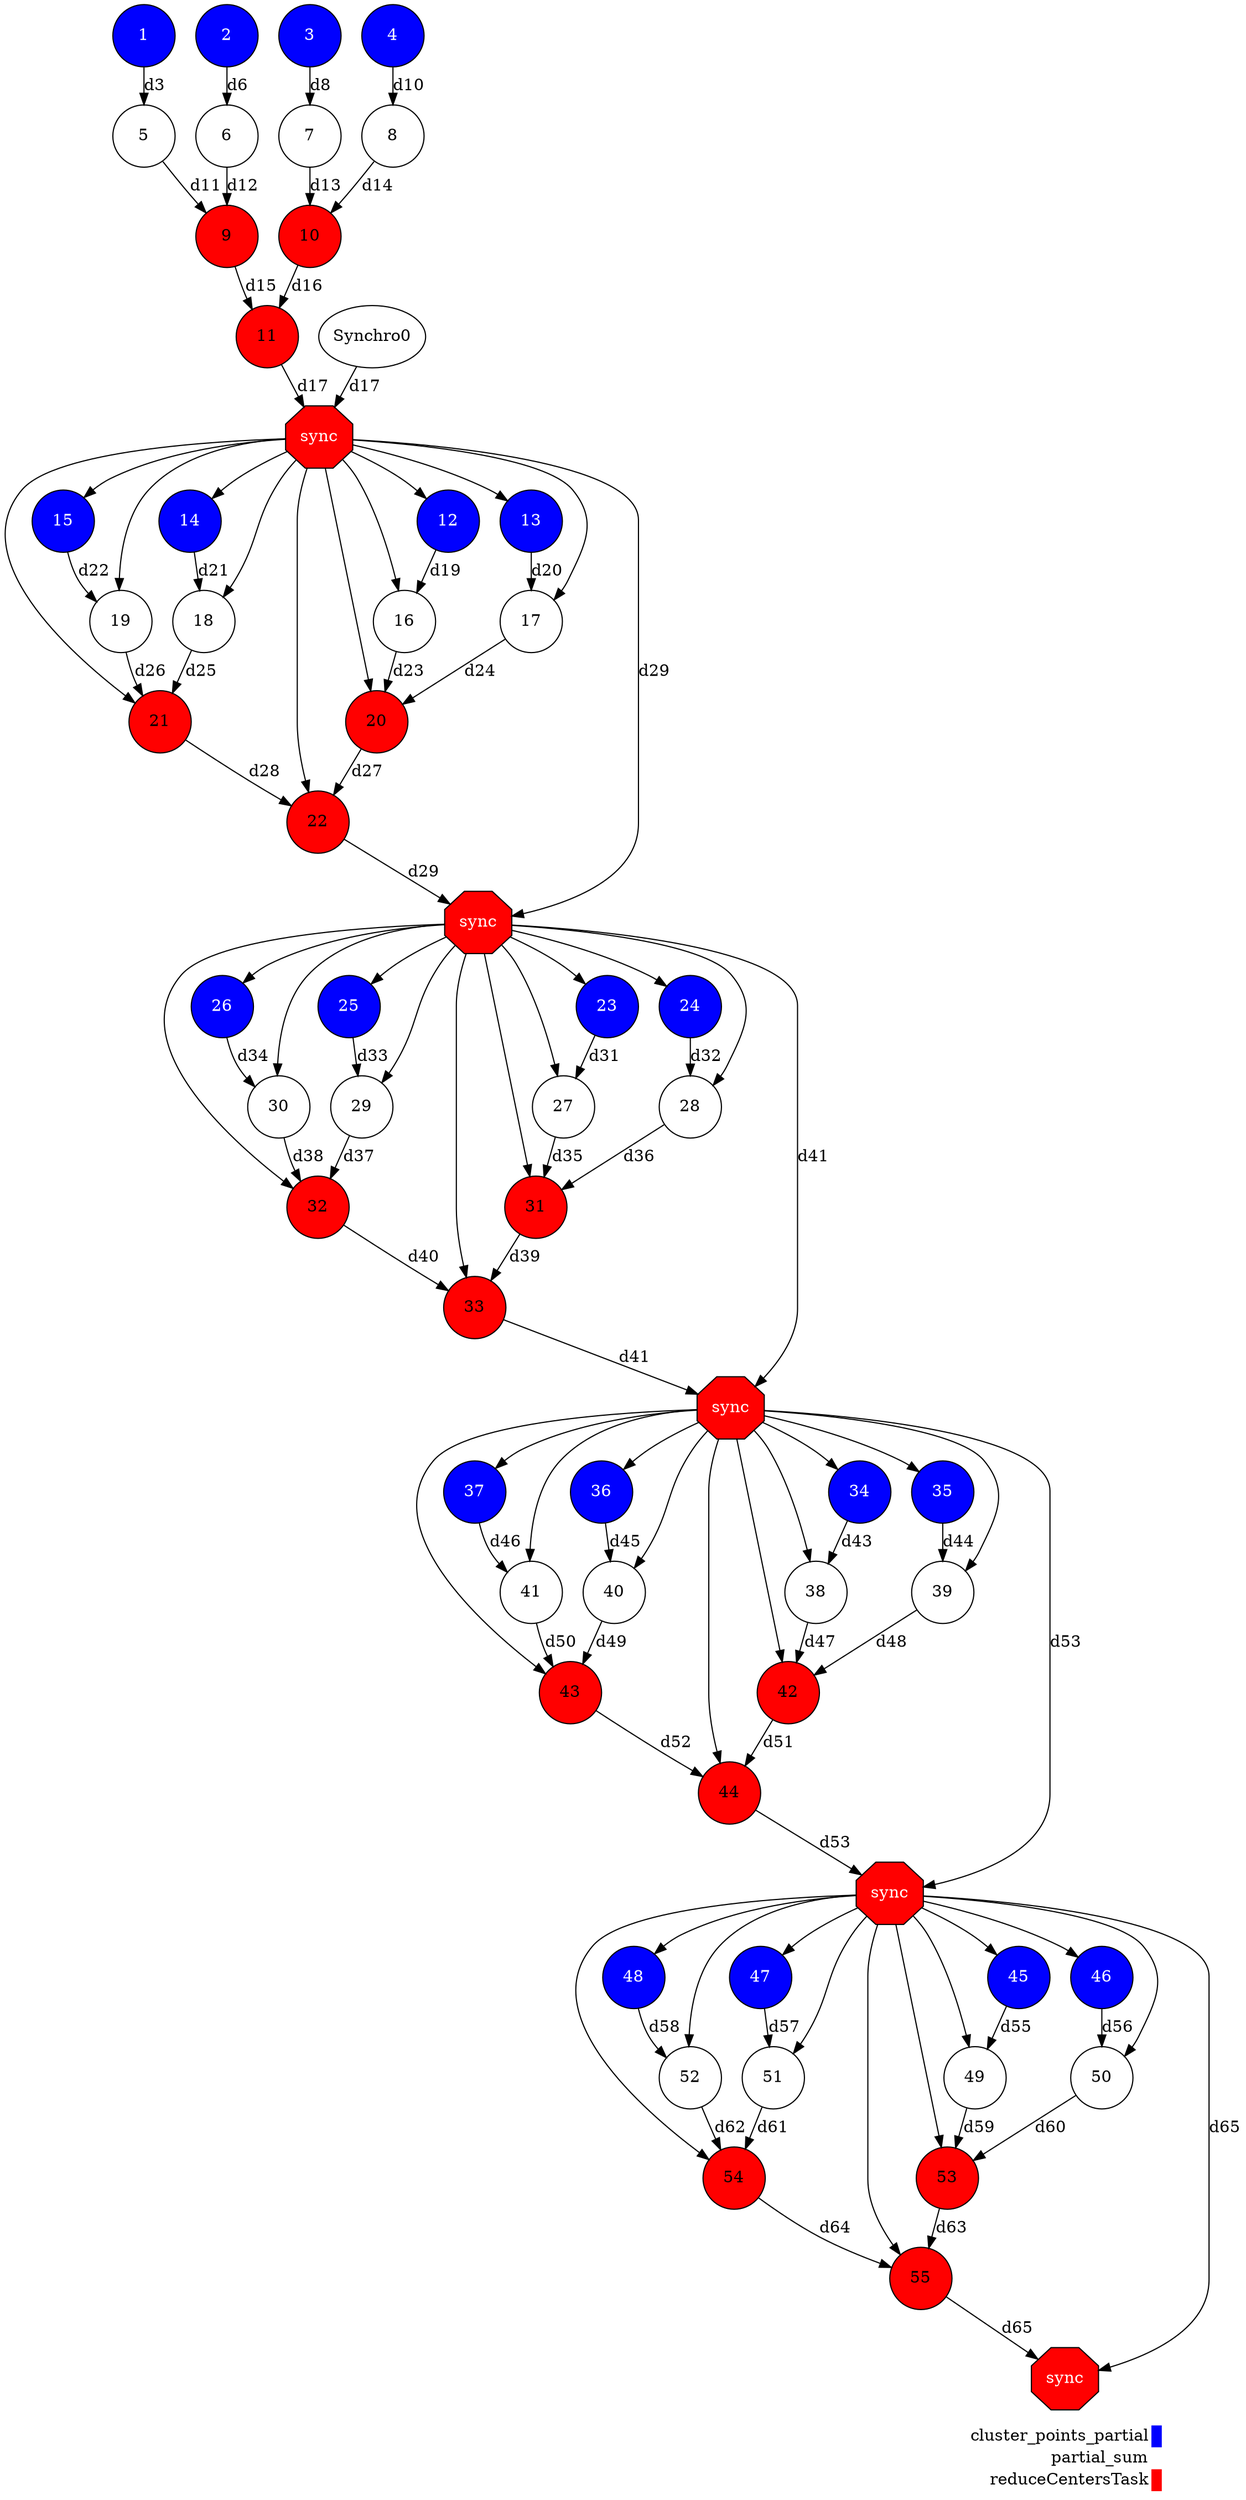 digraph {
  rankdir=TB;
  labeljust="l";
  subgraph dependence_graph {
    ranksep=0.20;
    node[height=0.75];

1[shape=circle, style=filled fillcolor="#0000ff" fontcolor="#ffffff"];
2[shape=circle, style=filled fillcolor="#0000ff" fontcolor="#ffffff"];
3[shape=circle, style=filled fillcolor="#0000ff" fontcolor="#ffffff"];
4[shape=circle, style=filled fillcolor="#0000ff" fontcolor="#ffffff"];
5[shape=circle, style=filled fillcolor="#ffffff" fontcolor="#000000"];
1 -> 5[ label="d3" ];
6[shape=circle, style=filled fillcolor="#ffffff" fontcolor="#000000"];
2 -> 6[ label="d6" ];
7[shape=circle, style=filled fillcolor="#ffffff" fontcolor="#000000"];
3 -> 7[ label="d8" ];
8[shape=circle, style=filled fillcolor="#ffffff" fontcolor="#000000"];
4 -> 8[ label="d10" ];
9[shape=circle, style=filled fillcolor="#ff0000" fontcolor="#000000"];
5 -> 9[ label="d11" ];
6 -> 9[ label="d12" ];
10[shape=circle, style=filled fillcolor="#ff0000" fontcolor="#000000"];
7 -> 10[ label="d13" ];
8 -> 10[ label="d14" ];
11[shape=circle, style=filled fillcolor="#ff0000" fontcolor="#000000"];
9 -> 11[ label="d15" ];
10 -> 11[ label="d16" ];
Synchro1[label="sync", shape=octagon, style=filled fillcolor="#ff0000" fontcolor="#FFFFFF"];
11 -> Synchro1[ label="d17" ];
Synchro0 -> Synchro1[ label="d17" ];
12[shape=circle, style=filled fillcolor="#0000ff" fontcolor="#ffffff"];
Synchro1 -> 12;
13[shape=circle, style=filled fillcolor="#0000ff" fontcolor="#ffffff"];
Synchro1 -> 13;
14[shape=circle, style=filled fillcolor="#0000ff" fontcolor="#ffffff"];
Synchro1 -> 14;
15[shape=circle, style=filled fillcolor="#0000ff" fontcolor="#ffffff"];
Synchro1 -> 15;
16[shape=circle, style=filled fillcolor="#ffffff" fontcolor="#000000"];
Synchro1 -> 16;
12 -> 16[ label="d19" ];
17[shape=circle, style=filled fillcolor="#ffffff" fontcolor="#000000"];
Synchro1 -> 17;
13 -> 17[ label="d20" ];
18[shape=circle, style=filled fillcolor="#ffffff" fontcolor="#000000"];
Synchro1 -> 18;
14 -> 18[ label="d21" ];
19[shape=circle, style=filled fillcolor="#ffffff" fontcolor="#000000"];
Synchro1 -> 19;
15 -> 19[ label="d22" ];
20[shape=circle, style=filled fillcolor="#ff0000" fontcolor="#000000"];
Synchro1 -> 20;
16 -> 20[ label="d23" ];
17 -> 20[ label="d24" ];
21[shape=circle, style=filled fillcolor="#ff0000" fontcolor="#000000"];
Synchro1 -> 21;
18 -> 21[ label="d25" ];
19 -> 21[ label="d26" ];
22[shape=circle, style=filled fillcolor="#ff0000" fontcolor="#000000"];
Synchro1 -> 22;
20 -> 22[ label="d27" ];
21 -> 22[ label="d28" ];
Synchro2[label="sync", shape=octagon, style=filled fillcolor="#ff0000" fontcolor="#FFFFFF"];
22 -> Synchro2[ label="d29" ];
Synchro1 -> Synchro2[ label="d29" ];
23[shape=circle, style=filled fillcolor="#0000ff" fontcolor="#ffffff"];
Synchro2 -> 23;
24[shape=circle, style=filled fillcolor="#0000ff" fontcolor="#ffffff"];
Synchro2 -> 24;
25[shape=circle, style=filled fillcolor="#0000ff" fontcolor="#ffffff"];
Synchro2 -> 25;
26[shape=circle, style=filled fillcolor="#0000ff" fontcolor="#ffffff"];
Synchro2 -> 26;
27[shape=circle, style=filled fillcolor="#ffffff" fontcolor="#000000"];
Synchro2 -> 27;
23 -> 27[ label="d31" ];
28[shape=circle, style=filled fillcolor="#ffffff" fontcolor="#000000"];
Synchro2 -> 28;
24 -> 28[ label="d32" ];
29[shape=circle, style=filled fillcolor="#ffffff" fontcolor="#000000"];
Synchro2 -> 29;
25 -> 29[ label="d33" ];
30[shape=circle, style=filled fillcolor="#ffffff" fontcolor="#000000"];
Synchro2 -> 30;
26 -> 30[ label="d34" ];
31[shape=circle, style=filled fillcolor="#ff0000" fontcolor="#000000"];
Synchro2 -> 31;
27 -> 31[ label="d35" ];
28 -> 31[ label="d36" ];
32[shape=circle, style=filled fillcolor="#ff0000" fontcolor="#000000"];
Synchro2 -> 32;
29 -> 32[ label="d37" ];
30 -> 32[ label="d38" ];
33[shape=circle, style=filled fillcolor="#ff0000" fontcolor="#000000"];
Synchro2 -> 33;
31 -> 33[ label="d39" ];
32 -> 33[ label="d40" ];
Synchro3[label="sync", shape=octagon, style=filled fillcolor="#ff0000" fontcolor="#FFFFFF"];
33 -> Synchro3[ label="d41" ];
Synchro2 -> Synchro3[ label="d41" ];
34[shape=circle, style=filled fillcolor="#0000ff" fontcolor="#ffffff"];
Synchro3 -> 34;
35[shape=circle, style=filled fillcolor="#0000ff" fontcolor="#ffffff"];
Synchro3 -> 35;
36[shape=circle, style=filled fillcolor="#0000ff" fontcolor="#ffffff"];
Synchro3 -> 36;
37[shape=circle, style=filled fillcolor="#0000ff" fontcolor="#ffffff"];
Synchro3 -> 37;
38[shape=circle, style=filled fillcolor="#ffffff" fontcolor="#000000"];
Synchro3 -> 38;
34 -> 38[ label="d43" ];
39[shape=circle, style=filled fillcolor="#ffffff" fontcolor="#000000"];
Synchro3 -> 39;
35 -> 39[ label="d44" ];
40[shape=circle, style=filled fillcolor="#ffffff" fontcolor="#000000"];
Synchro3 -> 40;
36 -> 40[ label="d45" ];
41[shape=circle, style=filled fillcolor="#ffffff" fontcolor="#000000"];
Synchro3 -> 41;
37 -> 41[ label="d46" ];
42[shape=circle, style=filled fillcolor="#ff0000" fontcolor="#000000"];
Synchro3 -> 42;
38 -> 42[ label="d47" ];
39 -> 42[ label="d48" ];
43[shape=circle, style=filled fillcolor="#ff0000" fontcolor="#000000"];
Synchro3 -> 43;
40 -> 43[ label="d49" ];
41 -> 43[ label="d50" ];
44[shape=circle, style=filled fillcolor="#ff0000" fontcolor="#000000"];
Synchro3 -> 44;
42 -> 44[ label="d51" ];
43 -> 44[ label="d52" ];
Synchro4[label="sync", shape=octagon, style=filled fillcolor="#ff0000" fontcolor="#FFFFFF"];
44 -> Synchro4[ label="d53" ];
Synchro3 -> Synchro4[ label="d53" ];
45[shape=circle, style=filled fillcolor="#0000ff" fontcolor="#ffffff"];
Synchro4 -> 45;
46[shape=circle, style=filled fillcolor="#0000ff" fontcolor="#ffffff"];
Synchro4 -> 46;
47[shape=circle, style=filled fillcolor="#0000ff" fontcolor="#ffffff"];
Synchro4 -> 47;
48[shape=circle, style=filled fillcolor="#0000ff" fontcolor="#ffffff"];
Synchro4 -> 48;
49[shape=circle, style=filled fillcolor="#ffffff" fontcolor="#000000"];
Synchro4 -> 49;
45 -> 49[ label="d55" ];
50[shape=circle, style=filled fillcolor="#ffffff" fontcolor="#000000"];
Synchro4 -> 50;
46 -> 50[ label="d56" ];
51[shape=circle, style=filled fillcolor="#ffffff" fontcolor="#000000"];
Synchro4 -> 51;
47 -> 51[ label="d57" ];
52[shape=circle, style=filled fillcolor="#ffffff" fontcolor="#000000"];
Synchro4 -> 52;
48 -> 52[ label="d58" ];
53[shape=circle, style=filled fillcolor="#ff0000" fontcolor="#000000"];
Synchro4 -> 53;
49 -> 53[ label="d59" ];
50 -> 53[ label="d60" ];
54[shape=circle, style=filled fillcolor="#ff0000" fontcolor="#000000"];
Synchro4 -> 54;
51 -> 54[ label="d61" ];
52 -> 54[ label="d62" ];
55[shape=circle, style=filled fillcolor="#ff0000" fontcolor="#000000"];
Synchro4 -> 55;
53 -> 55[ label="d63" ];
54 -> 55[ label="d64" ];
Synchro5[label="sync", shape=octagon, style=filled fillcolor="#ff0000" fontcolor="#FFFFFF"];
55 -> Synchro5[ label="d65" ];
Synchro4 -> Synchro5[ label="d65" ];  }
  subgraph legend {
    rank=sink;
    node [shape=plaintext, height=0.75];
    ranksep=0.20;
    label = "Legend";
    key [label=<
      <table border="0" cellpadding="2" cellspacing="0" cellborder="0">
<tr>
<td align="right">cluster_points_partial</td>
<td bgcolor="#0000ff">&nbsp;</td>
</tr>
<tr>
<td align="right">partial_sum</td>
<td bgcolor="#ffffff">&nbsp;</td>
</tr>
<tr>
<td align="right">reduceCentersTask</td>
<td bgcolor="#ff0000">&nbsp;</td>
</tr>
      </table>
    >]
  }
}
